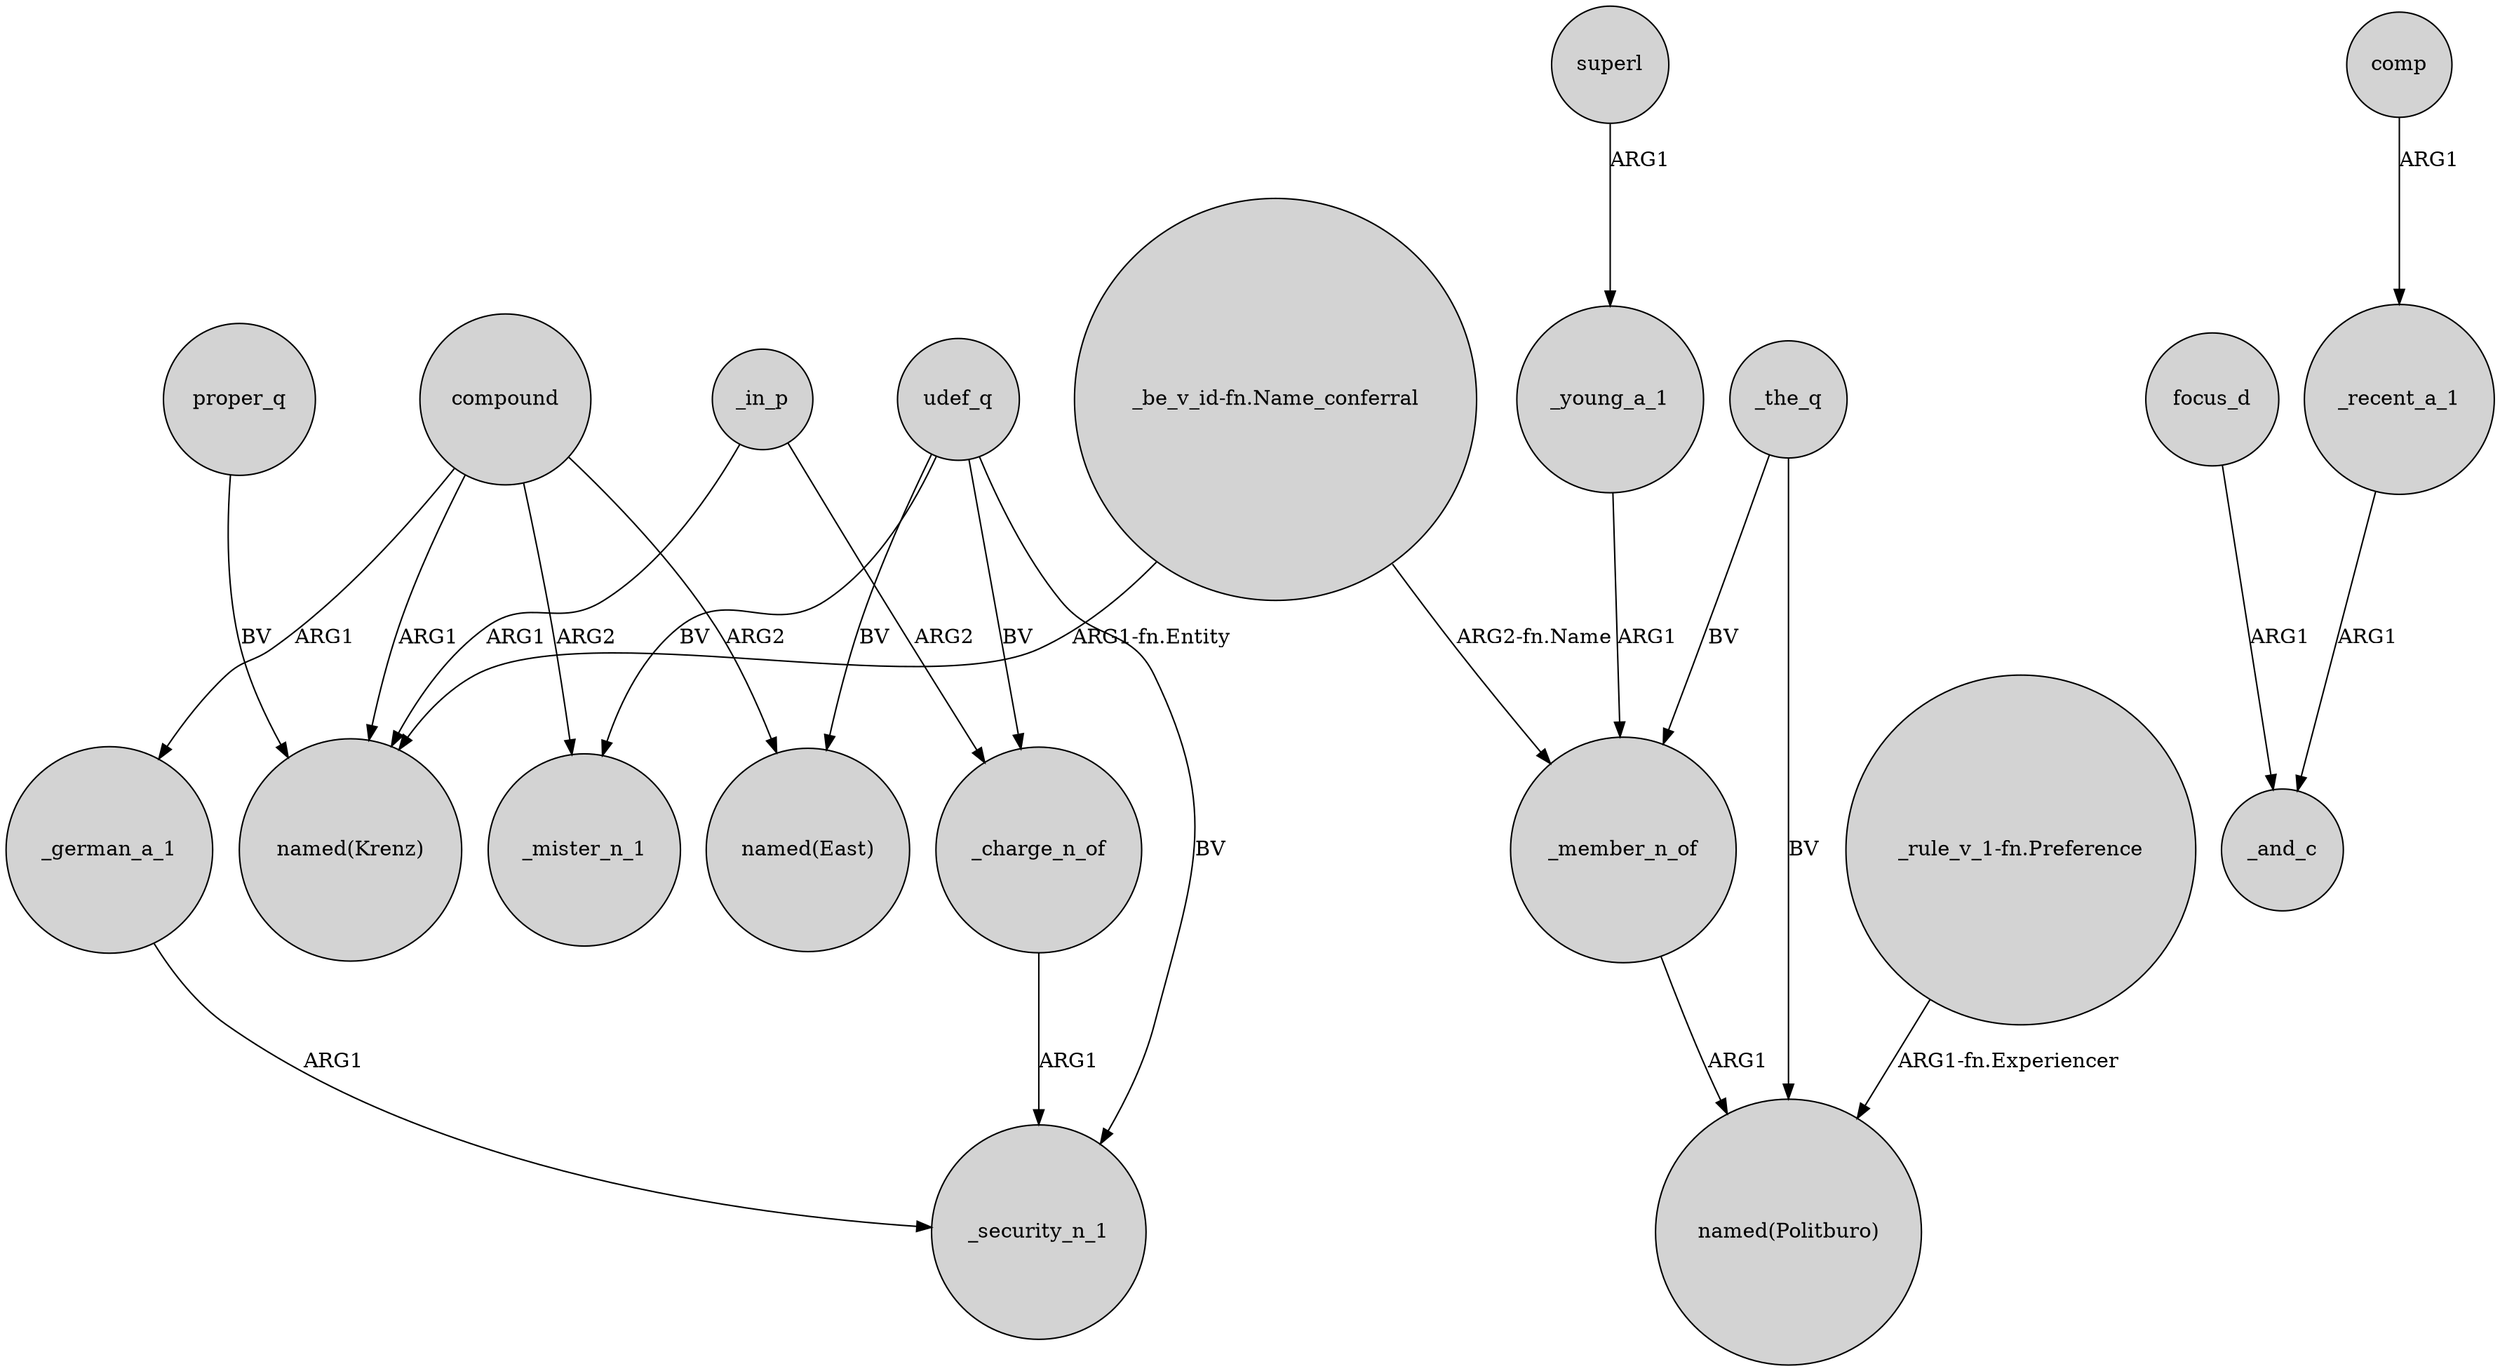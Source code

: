 digraph {
	node [shape=circle style=filled]
	proper_q -> "named(Krenz)" [label=BV]
	compound -> _mister_n_1 [label=ARG2]
	compound -> "named(East)" [label=ARG2]
	_the_q -> "named(Politburo)" [label=BV]
	_charge_n_of -> _security_n_1 [label=ARG1]
	_young_a_1 -> _member_n_of [label=ARG1]
	_member_n_of -> "named(Politburo)" [label=ARG1]
	_recent_a_1 -> _and_c [label=ARG1]
	udef_q -> _security_n_1 [label=BV]
	udef_q -> _mister_n_1 [label=BV]
	udef_q -> "named(East)" [label=BV]
	_the_q -> _member_n_of [label=BV]
	compound -> "named(Krenz)" [label=ARG1]
	focus_d -> _and_c [label=ARG1]
	_in_p -> "named(Krenz)" [label=ARG1]
	udef_q -> _charge_n_of [label=BV]
	comp -> _recent_a_1 [label=ARG1]
	_german_a_1 -> _security_n_1 [label=ARG1]
	"_rule_v_1-fn.Preference" -> "named(Politburo)" [label="ARG1-fn.Experiencer"]
	"_be_v_id-fn.Name_conferral" -> _member_n_of [label="ARG2-fn.Name"]
	compound -> _german_a_1 [label=ARG1]
	superl -> _young_a_1 [label=ARG1]
	"_be_v_id-fn.Name_conferral" -> "named(Krenz)" [label="ARG1-fn.Entity"]
	_in_p -> _charge_n_of [label=ARG2]
}
